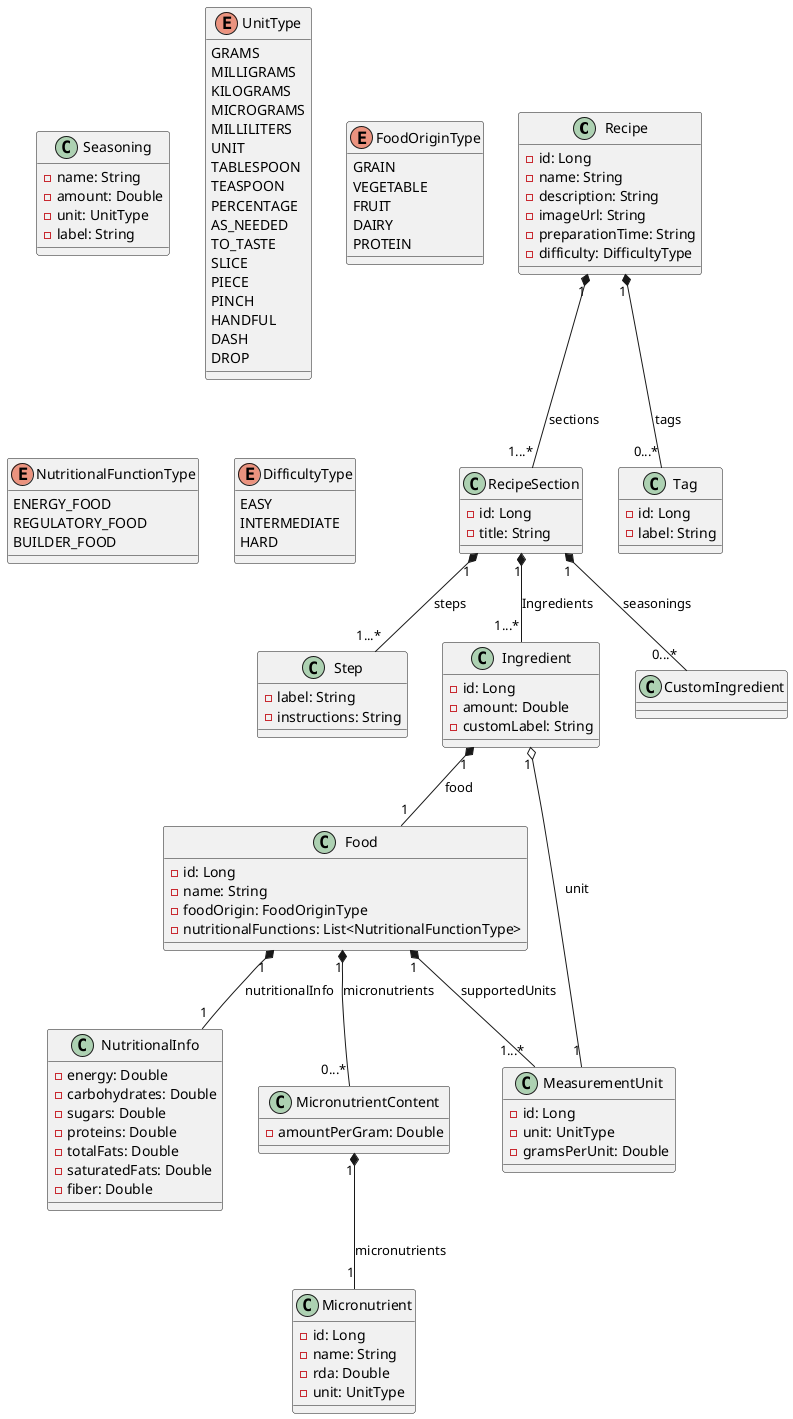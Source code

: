 @startuml

class Recipe {
    - id: Long
    - name: String
    - description: String
    - imageUrl: String
    - preparationTime: String
    - difficulty: DifficultyType
}
Recipe "1" *-- "1...*" RecipeSection : sections
Recipe "1" *-- "0...*" Tag : tags

class Tag {
    - id: Long
    - label: String
}

class RecipeSection {
    - id: Long
    - title: String
}
RecipeSection "1" *-- "1...*" Step : steps
RecipeSection "1" *-- "1...*" Ingredient : Ingredients
RecipeSection "1" *-- "0...*" CustomIngredient : seasonings

class Step {
    - label: String
    - instructions: String
}

class Ingredient {
    - id: Long
    - amount: Double
    - customLabel: String
}
Ingredient "1" *-- "1" Food : food
Ingredient "1" o-- "1" MeasurementUnit : unit

class Seasoning {
    - name: String
    - amount: Double
    - unit: UnitType
    - label: String
}

class Food {
    - id: Long
    - name: String
    - foodOrigin: FoodOriginType
    - nutritionalFunctions: List<NutritionalFunctionType>
}
Food "1" *-- "1" NutritionalInfo : nutritionalInfo
Food "1" *-- "1...*" MeasurementUnit : supportedUnits
Food "1" *-- "0...*" MicronutrientContent : micronutrients

class NutritionalInfo {
    - energy: Double
    - carbohydrates: Double
    - sugars: Double
    - proteins: Double
    - totalFats: Double
    - saturatedFats: Double
    - fiber: Double
}

class MicronutrientContent {
    - amountPerGram: Double
}
MicronutrientContent "1" *-- "1" Micronutrient : micronutrients

class Micronutrient {
    - id: Long
    - name: String
    - rda: Double
        ' recommendedDietaryAllowance
    - unit: UnitType
}

class MeasurementUnit {
    - id: Long
    - unit: UnitType
    - gramsPerUnit: Double
}

enum UnitType {
    GRAMS
    MILLIGRAMS
    KILOGRAMS
    MICROGRAMS
    MILLILITERS
    UNIT
    TABLESPOON
    TEASPOON
    PERCENTAGE
    AS_NEEDED
    TO_TASTE
    SLICE
    PIECE
    PINCH
    HANDFUL
    DASH
    DROP
}

enum FoodOriginType {
    GRAIN
    VEGETABLE
    FRUIT
    DAIRY
    PROTEIN
}

enum NutritionalFunctionType {
    ENERGY_FOOD
    REGULATORY_FOOD
    BUILDER_FOOD
}

enum DifficultyType {
    EASY
    INTERMEDIATE
    HARD
}

@enduml
